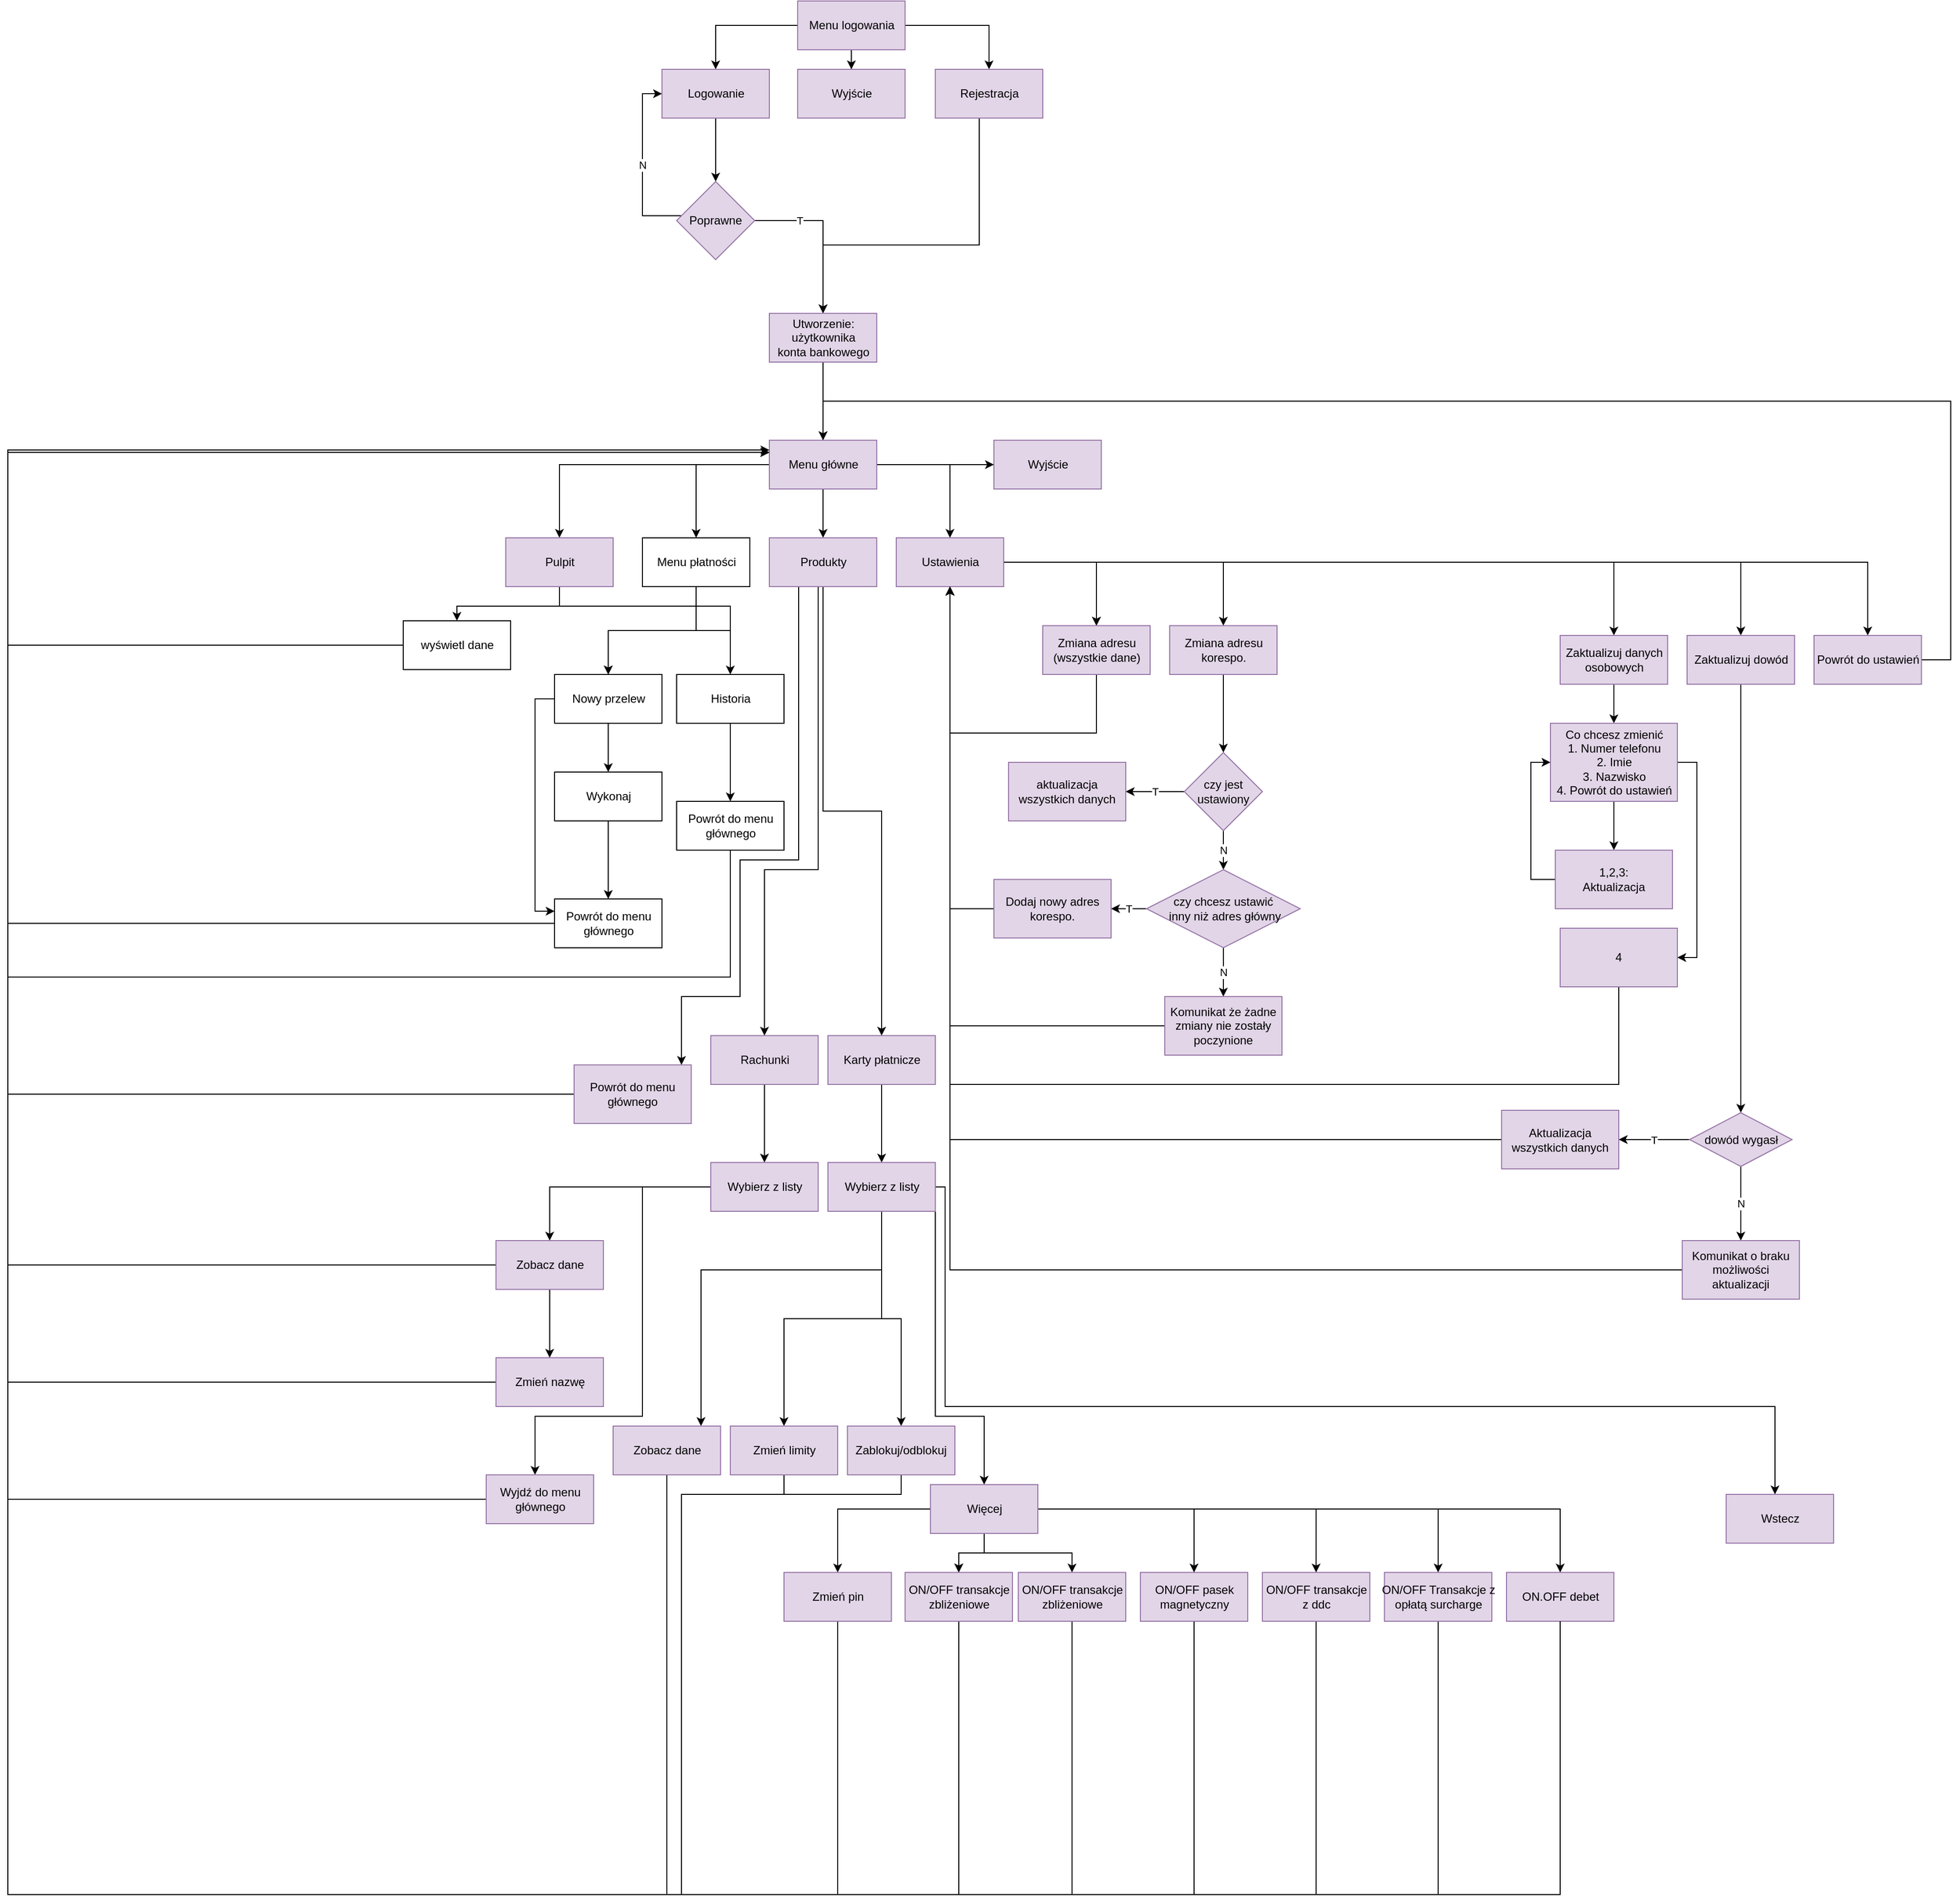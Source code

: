 <mxfile version="20.7.4" type="device"><diagram id="BI9o2G9eWri40gDMlN2x" name="Strona-1"><mxGraphModel dx="2495" dy="974" grid="1" gridSize="10" guides="1" tooltips="1" connect="1" arrows="1" fold="1" page="1" pageScale="1" pageWidth="827" pageHeight="1169" math="0" shadow="0"><root><mxCell id="0"/><mxCell id="1" parent="0"/><mxCell id="gFqmd1mWh_XQR5C6kzRh-6" style="edgeStyle=orthogonalEdgeStyle;rounded=0;orthogonalLoop=1;jettySize=auto;html=1;" parent="1" source="gFqmd1mWh_XQR5C6kzRh-1" target="gFqmd1mWh_XQR5C6kzRh-2" edge="1"><mxGeometry relative="1" as="geometry"/></mxCell><mxCell id="gFqmd1mWh_XQR5C6kzRh-8" style="edgeStyle=orthogonalEdgeStyle;rounded=0;orthogonalLoop=1;jettySize=auto;html=1;" parent="1" source="gFqmd1mWh_XQR5C6kzRh-1" target="gFqmd1mWh_XQR5C6kzRh-7" edge="1"><mxGeometry relative="1" as="geometry"/></mxCell><mxCell id="gFqmd1mWh_XQR5C6kzRh-13" style="edgeStyle=orthogonalEdgeStyle;rounded=0;orthogonalLoop=1;jettySize=auto;html=1;" parent="1" source="gFqmd1mWh_XQR5C6kzRh-1" target="gFqmd1mWh_XQR5C6kzRh-12" edge="1"><mxGeometry relative="1" as="geometry"/></mxCell><mxCell id="gFqmd1mWh_XQR5C6kzRh-1" value="Menu logowania" style="html=1;fillColor=#e1d5e7;strokeColor=#9673a6;" parent="1" vertex="1"><mxGeometry x="359" y="40" width="110" height="50" as="geometry"/></mxCell><mxCell id="gFqmd1mWh_XQR5C6kzRh-4" value="" style="edgeStyle=orthogonalEdgeStyle;rounded=0;orthogonalLoop=1;jettySize=auto;html=1;" parent="1" source="gFqmd1mWh_XQR5C6kzRh-2" target="gFqmd1mWh_XQR5C6kzRh-3" edge="1"><mxGeometry relative="1" as="geometry"/></mxCell><mxCell id="gFqmd1mWh_XQR5C6kzRh-2" value="Logowanie" style="html=1;fillColor=#e1d5e7;strokeColor=#9673a6;" parent="1" vertex="1"><mxGeometry x="220" y="110" width="110" height="50" as="geometry"/></mxCell><mxCell id="gFqmd1mWh_XQR5C6kzRh-5" value="N" style="edgeStyle=orthogonalEdgeStyle;rounded=0;orthogonalLoop=1;jettySize=auto;html=1;entryX=0;entryY=0.5;entryDx=0;entryDy=0;" parent="1" source="gFqmd1mWh_XQR5C6kzRh-3" target="gFqmd1mWh_XQR5C6kzRh-2" edge="1"><mxGeometry relative="1" as="geometry"><Array as="points"><mxPoint x="200" y="260"/><mxPoint x="200" y="135"/></Array></mxGeometry></mxCell><mxCell id="gFqmd1mWh_XQR5C6kzRh-10" value="T" style="edgeStyle=orthogonalEdgeStyle;rounded=0;orthogonalLoop=1;jettySize=auto;html=1;entryX=0.5;entryY=0;entryDx=0;entryDy=0;" parent="1" source="gFqmd1mWh_XQR5C6kzRh-3" target="gFqmd1mWh_XQR5C6kzRh-9" edge="1"><mxGeometry x="-0.44" relative="1" as="geometry"><mxPoint as="offset"/></mxGeometry></mxCell><mxCell id="gFqmd1mWh_XQR5C6kzRh-3" value="Poprawne" style="rhombus;whiteSpace=wrap;html=1;fillColor=#e1d5e7;strokeColor=#9673a6;" parent="1" vertex="1"><mxGeometry x="235" y="225" width="80" height="80" as="geometry"/></mxCell><mxCell id="gFqmd1mWh_XQR5C6kzRh-11" style="edgeStyle=orthogonalEdgeStyle;rounded=0;orthogonalLoop=1;jettySize=auto;html=1;entryX=0.5;entryY=0;entryDx=0;entryDy=0;" parent="1" source="gFqmd1mWh_XQR5C6kzRh-7" target="gFqmd1mWh_XQR5C6kzRh-9" edge="1"><mxGeometry relative="1" as="geometry"><Array as="points"><mxPoint x="545" y="290"/><mxPoint x="385" y="290"/></Array></mxGeometry></mxCell><mxCell id="gFqmd1mWh_XQR5C6kzRh-7" value="Rejestracja" style="html=1;fillColor=#e1d5e7;strokeColor=#9673a6;" parent="1" vertex="1"><mxGeometry x="500" y="110" width="110" height="50" as="geometry"/></mxCell><mxCell id="gFqmd1mWh_XQR5C6kzRh-21" value="" style="edgeStyle=orthogonalEdgeStyle;rounded=0;orthogonalLoop=1;jettySize=auto;html=1;" parent="1" source="gFqmd1mWh_XQR5C6kzRh-9" target="gFqmd1mWh_XQR5C6kzRh-20" edge="1"><mxGeometry relative="1" as="geometry"/></mxCell><mxCell id="gFqmd1mWh_XQR5C6kzRh-9" value="Utworzenie:&lt;br&gt;użytkownika&lt;br&gt;konta bankowego" style="html=1;fillColor=#e1d5e7;strokeColor=#9673a6;" parent="1" vertex="1"><mxGeometry x="330" y="360" width="110" height="50" as="geometry"/></mxCell><mxCell id="gFqmd1mWh_XQR5C6kzRh-12" value="Wyjście" style="html=1;fillColor=#e1d5e7;strokeColor=#9673a6;" parent="1" vertex="1"><mxGeometry x="359" y="110" width="110" height="50" as="geometry"/></mxCell><mxCell id="gFqmd1mWh_XQR5C6kzRh-14" value="Wyjście" style="html=1;fillColor=#e1d5e7;strokeColor=#9673a6;" parent="1" vertex="1"><mxGeometry x="560" y="490" width="110" height="50" as="geometry"/></mxCell><mxCell id="gFqmd1mWh_XQR5C6kzRh-19" value="" style="edgeStyle=orthogonalEdgeStyle;rounded=0;orthogonalLoop=1;jettySize=auto;html=1;" parent="1" source="gFqmd1mWh_XQR5C6kzRh-16" target="gFqmd1mWh_XQR5C6kzRh-18" edge="1"><mxGeometry relative="1" as="geometry"/></mxCell><mxCell id="gFqmd1mWh_XQR5C6kzRh-24" value="" style="edgeStyle=orthogonalEdgeStyle;rounded=0;orthogonalLoop=1;jettySize=auto;html=1;" parent="1" source="gFqmd1mWh_XQR5C6kzRh-16" target="gFqmd1mWh_XQR5C6kzRh-18" edge="1"><mxGeometry relative="1" as="geometry"/></mxCell><mxCell id="gFqmd1mWh_XQR5C6kzRh-26" style="edgeStyle=orthogonalEdgeStyle;rounded=0;orthogonalLoop=1;jettySize=auto;html=1;" parent="1" source="gFqmd1mWh_XQR5C6kzRh-16" target="gFqmd1mWh_XQR5C6kzRh-25" edge="1"><mxGeometry relative="1" as="geometry"/></mxCell><mxCell id="gFqmd1mWh_XQR5C6kzRh-32" style="edgeStyle=orthogonalEdgeStyle;rounded=0;orthogonalLoop=1;jettySize=auto;html=1;" parent="1" source="gFqmd1mWh_XQR5C6kzRh-16" target="gFqmd1mWh_XQR5C6kzRh-31" edge="1"><mxGeometry relative="1" as="geometry"/></mxCell><mxCell id="gFqmd1mWh_XQR5C6kzRh-33" style="edgeStyle=orthogonalEdgeStyle;rounded=0;orthogonalLoop=1;jettySize=auto;html=1;" parent="1" source="gFqmd1mWh_XQR5C6kzRh-16" target="gFqmd1mWh_XQR5C6kzRh-29" edge="1"><mxGeometry relative="1" as="geometry"/></mxCell><mxCell id="gFqmd1mWh_XQR5C6kzRh-41" style="edgeStyle=orthogonalEdgeStyle;rounded=0;orthogonalLoop=1;jettySize=auto;html=1;" parent="1" source="gFqmd1mWh_XQR5C6kzRh-16" target="gFqmd1mWh_XQR5C6kzRh-40" edge="1"><mxGeometry relative="1" as="geometry"/></mxCell><mxCell id="gFqmd1mWh_XQR5C6kzRh-16" value="Ustawienia" style="html=1;fillColor=#e1d5e7;strokeColor=#9673a6;" parent="1" vertex="1"><mxGeometry x="460" y="590" width="110" height="50" as="geometry"/></mxCell><mxCell id="gFqmd1mWh_XQR5C6kzRh-46" style="edgeStyle=orthogonalEdgeStyle;rounded=0;orthogonalLoop=1;jettySize=auto;html=1;entryX=0.5;entryY=1;entryDx=0;entryDy=0;" parent="1" source="gFqmd1mWh_XQR5C6kzRh-18" target="gFqmd1mWh_XQR5C6kzRh-16" edge="1"><mxGeometry relative="1" as="geometry"><Array as="points"><mxPoint x="665" y="790"/><mxPoint x="515" y="790"/></Array></mxGeometry></mxCell><mxCell id="gFqmd1mWh_XQR5C6kzRh-18" value="Zmiana adresu&lt;br&gt;(wszystkie dane)" style="html=1;fillColor=#e1d5e7;strokeColor=#9673a6;" parent="1" vertex="1"><mxGeometry x="610" y="680" width="110" height="50" as="geometry"/></mxCell><mxCell id="gFqmd1mWh_XQR5C6kzRh-22" style="edgeStyle=orthogonalEdgeStyle;rounded=0;orthogonalLoop=1;jettySize=auto;html=1;entryX=0.5;entryY=0;entryDx=0;entryDy=0;" parent="1" source="gFqmd1mWh_XQR5C6kzRh-20" target="gFqmd1mWh_XQR5C6kzRh-16" edge="1"><mxGeometry relative="1" as="geometry"/></mxCell><mxCell id="gFqmd1mWh_XQR5C6kzRh-23" style="edgeStyle=orthogonalEdgeStyle;rounded=0;orthogonalLoop=1;jettySize=auto;html=1;" parent="1" source="gFqmd1mWh_XQR5C6kzRh-20" target="gFqmd1mWh_XQR5C6kzRh-14" edge="1"><mxGeometry relative="1" as="geometry"/></mxCell><mxCell id="gFqmd1mWh_XQR5C6kzRh-106" value="" style="edgeStyle=orthogonalEdgeStyle;rounded=0;orthogonalLoop=1;jettySize=auto;html=1;" parent="1" source="gFqmd1mWh_XQR5C6kzRh-20" target="gFqmd1mWh_XQR5C6kzRh-105" edge="1"><mxGeometry relative="1" as="geometry"/></mxCell><mxCell id="gFqmd1mWh_XQR5C6kzRh-111" value="" style="edgeStyle=orthogonalEdgeStyle;rounded=0;orthogonalLoop=1;jettySize=auto;html=1;" parent="1" source="gFqmd1mWh_XQR5C6kzRh-20" target="gFqmd1mWh_XQR5C6kzRh-110" edge="1"><mxGeometry relative="1" as="geometry"/></mxCell><mxCell id="gFqmd1mWh_XQR5C6kzRh-114" value="" style="edgeStyle=orthogonalEdgeStyle;rounded=0;orthogonalLoop=1;jettySize=auto;html=1;" parent="1" source="gFqmd1mWh_XQR5C6kzRh-20" target="gFqmd1mWh_XQR5C6kzRh-113" edge="1"><mxGeometry relative="1" as="geometry"/></mxCell><mxCell id="gFqmd1mWh_XQR5C6kzRh-20" value="Menu główne" style="html=1;fillColor=#e1d5e7;strokeColor=#9673a6;" parent="1" vertex="1"><mxGeometry x="330" y="490" width="110" height="50" as="geometry"/></mxCell><mxCell id="gFqmd1mWh_XQR5C6kzRh-48" value="" style="edgeStyle=orthogonalEdgeStyle;rounded=0;orthogonalLoop=1;jettySize=auto;html=1;" parent="1" source="gFqmd1mWh_XQR5C6kzRh-25" edge="1"><mxGeometry relative="1" as="geometry"><mxPoint x="795" y="810" as="targetPoint"/></mxGeometry></mxCell><mxCell id="gFqmd1mWh_XQR5C6kzRh-25" value="Zmiana adresu&lt;br&gt;korespo.&lt;br&gt;" style="html=1;fillColor=#e1d5e7;strokeColor=#9673a6;" parent="1" vertex="1"><mxGeometry x="740" y="680" width="110" height="50" as="geometry"/></mxCell><mxCell id="gFqmd1mWh_XQR5C6kzRh-52" value="" style="edgeStyle=orthogonalEdgeStyle;rounded=0;orthogonalLoop=1;jettySize=auto;html=1;" parent="1" source="gFqmd1mWh_XQR5C6kzRh-29" target="gFqmd1mWh_XQR5C6kzRh-51" edge="1"><mxGeometry relative="1" as="geometry"/></mxCell><mxCell id="gFqmd1mWh_XQR5C6kzRh-29" value="Zaktualizuj danych&lt;br&gt;osobowych" style="html=1;fillColor=#e1d5e7;strokeColor=#9673a6;" parent="1" vertex="1"><mxGeometry x="1140" y="690" width="110" height="50" as="geometry"/></mxCell><mxCell id="gFqmd1mWh_XQR5C6kzRh-54" value="" style="edgeStyle=orthogonalEdgeStyle;rounded=0;orthogonalLoop=1;jettySize=auto;html=1;" parent="1" source="gFqmd1mWh_XQR5C6kzRh-31" target="gFqmd1mWh_XQR5C6kzRh-53" edge="1"><mxGeometry relative="1" as="geometry"/></mxCell><mxCell id="gFqmd1mWh_XQR5C6kzRh-31" value="Zaktualizuj dowód" style="html=1;fillColor=#e1d5e7;strokeColor=#9673a6;" parent="1" vertex="1"><mxGeometry x="1270" y="690" width="110" height="50" as="geometry"/></mxCell><mxCell id="gFqmd1mWh_XQR5C6kzRh-42" style="edgeStyle=orthogonalEdgeStyle;rounded=0;orthogonalLoop=1;jettySize=auto;html=1;" parent="1" source="gFqmd1mWh_XQR5C6kzRh-40" target="gFqmd1mWh_XQR5C6kzRh-20" edge="1"><mxGeometry relative="1" as="geometry"><Array as="points"><mxPoint x="1540" y="715"/><mxPoint x="1540" y="450"/><mxPoint x="385" y="450"/></Array></mxGeometry></mxCell><mxCell id="gFqmd1mWh_XQR5C6kzRh-40" value="Powrót do ustawień" style="html=1;fillColor=#e1d5e7;strokeColor=#9673a6;" parent="1" vertex="1"><mxGeometry x="1400" y="690" width="110" height="50" as="geometry"/></mxCell><mxCell id="gFqmd1mWh_XQR5C6kzRh-63" value="T" style="edgeStyle=orthogonalEdgeStyle;rounded=0;orthogonalLoop=1;jettySize=auto;html=1;" parent="1" source="gFqmd1mWh_XQR5C6kzRh-49" target="gFqmd1mWh_XQR5C6kzRh-62" edge="1"><mxGeometry relative="1" as="geometry"/></mxCell><mxCell id="gFqmd1mWh_XQR5C6kzRh-68" value="N" style="edgeStyle=orthogonalEdgeStyle;rounded=0;orthogonalLoop=1;jettySize=auto;html=1;" parent="1" source="gFqmd1mWh_XQR5C6kzRh-49" target="gFqmd1mWh_XQR5C6kzRh-67" edge="1"><mxGeometry relative="1" as="geometry"/></mxCell><mxCell id="gFqmd1mWh_XQR5C6kzRh-49" value="czy jest ustawiony" style="rhombus;whiteSpace=wrap;html=1;fillColor=#e1d5e7;strokeColor=#9673a6;" parent="1" vertex="1"><mxGeometry x="755" y="810" width="80" height="80" as="geometry"/></mxCell><mxCell id="gFqmd1mWh_XQR5C6kzRh-76" value="" style="edgeStyle=orthogonalEdgeStyle;rounded=0;orthogonalLoop=1;jettySize=auto;html=1;" parent="1" source="gFqmd1mWh_XQR5C6kzRh-51" target="gFqmd1mWh_XQR5C6kzRh-75" edge="1"><mxGeometry relative="1" as="geometry"/></mxCell><mxCell id="gFqmd1mWh_XQR5C6kzRh-81" style="edgeStyle=orthogonalEdgeStyle;rounded=0;orthogonalLoop=1;jettySize=auto;html=1;entryX=1;entryY=0.5;entryDx=0;entryDy=0;" parent="1" source="gFqmd1mWh_XQR5C6kzRh-51" target="gFqmd1mWh_XQR5C6kzRh-80" edge="1"><mxGeometry relative="1" as="geometry"><Array as="points"><mxPoint x="1280" y="820"/><mxPoint x="1280" y="1020"/></Array></mxGeometry></mxCell><mxCell id="gFqmd1mWh_XQR5C6kzRh-51" value="Co chcesz zmienić&lt;br&gt;1. Numer telefonu&lt;br&gt;2. Imie&lt;br&gt;3. Nazwisko&lt;br&gt;4. Powrót do ustawień" style="html=1;fillColor=#e1d5e7;strokeColor=#9673a6;" parent="1" vertex="1"><mxGeometry x="1130" y="780" width="130" height="80" as="geometry"/></mxCell><mxCell id="gFqmd1mWh_XQR5C6kzRh-56" value="N" style="edgeStyle=orthogonalEdgeStyle;rounded=0;orthogonalLoop=1;jettySize=auto;html=1;" parent="1" source="gFqmd1mWh_XQR5C6kzRh-53" target="gFqmd1mWh_XQR5C6kzRh-55" edge="1"><mxGeometry relative="1" as="geometry"/></mxCell><mxCell id="gFqmd1mWh_XQR5C6kzRh-59" value="T" style="edgeStyle=orthogonalEdgeStyle;rounded=0;orthogonalLoop=1;jettySize=auto;html=1;" parent="1" source="gFqmd1mWh_XQR5C6kzRh-53" target="gFqmd1mWh_XQR5C6kzRh-58" edge="1"><mxGeometry relative="1" as="geometry"/></mxCell><mxCell id="gFqmd1mWh_XQR5C6kzRh-53" value="dowód wygasł" style="rhombus;whiteSpace=wrap;html=1;fillColor=#e1d5e7;strokeColor=#9673a6;" parent="1" vertex="1"><mxGeometry x="1272.5" y="1179" width="105" height="55" as="geometry"/></mxCell><mxCell id="gFqmd1mWh_XQR5C6kzRh-57" style="edgeStyle=orthogonalEdgeStyle;rounded=0;orthogonalLoop=1;jettySize=auto;html=1;entryX=0.5;entryY=1;entryDx=0;entryDy=0;" parent="1" source="gFqmd1mWh_XQR5C6kzRh-55" target="gFqmd1mWh_XQR5C6kzRh-16" edge="1"><mxGeometry relative="1" as="geometry"/></mxCell><mxCell id="gFqmd1mWh_XQR5C6kzRh-55" value="Komunikat o braku możliwości aktualizacji" style="whiteSpace=wrap;html=1;fillColor=#e1d5e7;strokeColor=#9673a6;" parent="1" vertex="1"><mxGeometry x="1265" y="1310" width="120" height="60" as="geometry"/></mxCell><mxCell id="gFqmd1mWh_XQR5C6kzRh-60" style="edgeStyle=orthogonalEdgeStyle;rounded=0;orthogonalLoop=1;jettySize=auto;html=1;entryX=0.5;entryY=1;entryDx=0;entryDy=0;" parent="1" source="gFqmd1mWh_XQR5C6kzRh-58" target="gFqmd1mWh_XQR5C6kzRh-16" edge="1"><mxGeometry relative="1" as="geometry"/></mxCell><mxCell id="gFqmd1mWh_XQR5C6kzRh-58" value="Aktualizacja wszystkich danych" style="whiteSpace=wrap;html=1;fillColor=#e1d5e7;strokeColor=#9673a6;" parent="1" vertex="1"><mxGeometry x="1080" y="1176.5" width="120" height="60" as="geometry"/></mxCell><mxCell id="gFqmd1mWh_XQR5C6kzRh-62" value="aktualizacja wszystkich danych" style="whiteSpace=wrap;html=1;fillColor=#e1d5e7;strokeColor=#9673a6;" parent="1" vertex="1"><mxGeometry x="575" y="820" width="120" height="60" as="geometry"/></mxCell><mxCell id="gFqmd1mWh_XQR5C6kzRh-70" value="T" style="edgeStyle=orthogonalEdgeStyle;rounded=0;orthogonalLoop=1;jettySize=auto;html=1;" parent="1" source="gFqmd1mWh_XQR5C6kzRh-67" target="gFqmd1mWh_XQR5C6kzRh-69" edge="1"><mxGeometry relative="1" as="geometry"/></mxCell><mxCell id="gFqmd1mWh_XQR5C6kzRh-73" value="N" style="edgeStyle=orthogonalEdgeStyle;rounded=0;orthogonalLoop=1;jettySize=auto;html=1;" parent="1" source="gFqmd1mWh_XQR5C6kzRh-67" target="gFqmd1mWh_XQR5C6kzRh-72" edge="1"><mxGeometry relative="1" as="geometry"/></mxCell><mxCell id="gFqmd1mWh_XQR5C6kzRh-67" value="czy chcesz ustawić&lt;br&gt;&amp;nbsp;inny niż adres główny" style="rhombus;whiteSpace=wrap;html=1;fillColor=#e1d5e7;strokeColor=#9673a6;" parent="1" vertex="1"><mxGeometry x="716.25" y="930" width="157.5" height="80" as="geometry"/></mxCell><mxCell id="gFqmd1mWh_XQR5C6kzRh-71" style="edgeStyle=orthogonalEdgeStyle;rounded=0;orthogonalLoop=1;jettySize=auto;html=1;entryX=0.5;entryY=1;entryDx=0;entryDy=0;" parent="1" source="gFqmd1mWh_XQR5C6kzRh-69" target="gFqmd1mWh_XQR5C6kzRh-16" edge="1"><mxGeometry relative="1" as="geometry"><Array as="points"><mxPoint x="515" y="970"/></Array></mxGeometry></mxCell><mxCell id="gFqmd1mWh_XQR5C6kzRh-69" value="Dodaj nowy adres&lt;br&gt;korespo." style="whiteSpace=wrap;html=1;fillColor=#e1d5e7;strokeColor=#9673a6;" parent="1" vertex="1"><mxGeometry x="560" y="940" width="120" height="60" as="geometry"/></mxCell><mxCell id="gFqmd1mWh_XQR5C6kzRh-74" style="edgeStyle=orthogonalEdgeStyle;rounded=0;orthogonalLoop=1;jettySize=auto;html=1;entryX=0.5;entryY=1;entryDx=0;entryDy=0;" parent="1" source="gFqmd1mWh_XQR5C6kzRh-72" target="gFqmd1mWh_XQR5C6kzRh-16" edge="1"><mxGeometry relative="1" as="geometry"><mxPoint x="670" y="1070" as="targetPoint"/></mxGeometry></mxCell><mxCell id="gFqmd1mWh_XQR5C6kzRh-72" value="Komunikat że żadne&lt;br&gt;zmiany nie zostały&lt;br&gt;poczynione" style="whiteSpace=wrap;html=1;fillColor=#e1d5e7;strokeColor=#9673a6;" parent="1" vertex="1"><mxGeometry x="735" y="1060" width="120" height="60" as="geometry"/></mxCell><mxCell id="gFqmd1mWh_XQR5C6kzRh-78" style="edgeStyle=orthogonalEdgeStyle;rounded=0;orthogonalLoop=1;jettySize=auto;html=1;entryX=0;entryY=0.5;entryDx=0;entryDy=0;" parent="1" source="gFqmd1mWh_XQR5C6kzRh-75" target="gFqmd1mWh_XQR5C6kzRh-51" edge="1"><mxGeometry relative="1" as="geometry"><Array as="points"><mxPoint x="1110" y="940"/><mxPoint x="1110" y="820"/></Array></mxGeometry></mxCell><mxCell id="gFqmd1mWh_XQR5C6kzRh-75" value="1,2,3:&lt;br&gt;Aktualizacja" style="whiteSpace=wrap;html=1;fillColor=#e1d5e7;strokeColor=#9673a6;" parent="1" vertex="1"><mxGeometry x="1135" y="910" width="120" height="60" as="geometry"/></mxCell><mxCell id="gFqmd1mWh_XQR5C6kzRh-82" style="edgeStyle=orthogonalEdgeStyle;rounded=0;orthogonalLoop=1;jettySize=auto;html=1;entryX=0.5;entryY=1;entryDx=0;entryDy=0;" parent="1" source="gFqmd1mWh_XQR5C6kzRh-80" target="gFqmd1mWh_XQR5C6kzRh-16" edge="1"><mxGeometry relative="1" as="geometry"><Array as="points"><mxPoint x="1200" y="1150"/><mxPoint x="515" y="1150"/></Array></mxGeometry></mxCell><mxCell id="gFqmd1mWh_XQR5C6kzRh-80" value="4" style="whiteSpace=wrap;html=1;fillColor=#e1d5e7;strokeColor=#9673a6;" parent="1" vertex="1"><mxGeometry x="1140" y="990" width="120" height="60" as="geometry"/></mxCell><mxCell id="gFqmd1mWh_XQR5C6kzRh-134" style="edgeStyle=orthogonalEdgeStyle;rounded=0;orthogonalLoop=1;jettySize=auto;html=1;entryX=0.5;entryY=0;entryDx=0;entryDy=0;" parent="1" source="gFqmd1mWh_XQR5C6kzRh-105" target="gFqmd1mWh_XQR5C6kzRh-133" edge="1"><mxGeometry relative="1" as="geometry"><Array as="points"><mxPoint x="380" y="930"/><mxPoint x="325" y="930"/></Array></mxGeometry></mxCell><mxCell id="gFqmd1mWh_XQR5C6kzRh-136" value="" style="edgeStyle=orthogonalEdgeStyle;rounded=0;orthogonalLoop=1;jettySize=auto;html=1;" parent="1" source="gFqmd1mWh_XQR5C6kzRh-105" target="gFqmd1mWh_XQR5C6kzRh-135" edge="1"><mxGeometry relative="1" as="geometry"/></mxCell><mxCell id="gFqmd1mWh_XQR5C6kzRh-139" style="edgeStyle=orthogonalEdgeStyle;rounded=0;orthogonalLoop=1;jettySize=auto;html=1;" parent="1" source="gFqmd1mWh_XQR5C6kzRh-105" edge="1"><mxGeometry relative="1" as="geometry"><mxPoint x="240" y="1130" as="targetPoint"/><Array as="points"><mxPoint x="360" y="920"/><mxPoint x="300" y="920"/><mxPoint x="300" y="1060"/><mxPoint x="240" y="1060"/></Array></mxGeometry></mxCell><mxCell id="gFqmd1mWh_XQR5C6kzRh-105" value="Produkty" style="html=1;fillColor=#e1d5e7;strokeColor=#9673a6;" parent="1" vertex="1"><mxGeometry x="330" y="590" width="110" height="50" as="geometry"/></mxCell><mxCell id="gFqmd1mWh_XQR5C6kzRh-116" value="" style="edgeStyle=orthogonalEdgeStyle;rounded=0;orthogonalLoop=1;jettySize=auto;html=1;" parent="1" source="gFqmd1mWh_XQR5C6kzRh-110" target="gFqmd1mWh_XQR5C6kzRh-115" edge="1"><mxGeometry relative="1" as="geometry"/></mxCell><mxCell id="gFqmd1mWh_XQR5C6kzRh-117" value="" style="edgeStyle=orthogonalEdgeStyle;rounded=0;orthogonalLoop=1;jettySize=auto;html=1;" parent="1" source="gFqmd1mWh_XQR5C6kzRh-110" target="gFqmd1mWh_XQR5C6kzRh-115" edge="1"><mxGeometry relative="1" as="geometry"/></mxCell><mxCell id="gFqmd1mWh_XQR5C6kzRh-119" style="edgeStyle=orthogonalEdgeStyle;rounded=0;orthogonalLoop=1;jettySize=auto;html=1;entryX=0.5;entryY=0;entryDx=0;entryDy=0;" parent="1" source="gFqmd1mWh_XQR5C6kzRh-110" target="gFqmd1mWh_XQR5C6kzRh-118" edge="1"><mxGeometry relative="1" as="geometry"/></mxCell><mxCell id="gFqmd1mWh_XQR5C6kzRh-110" value="Menu płatności" style="html=1;" parent="1" vertex="1"><mxGeometry x="200" y="590" width="110" height="50" as="geometry"/></mxCell><mxCell id="gFqmd1mWh_XQR5C6kzRh-187" style="edgeStyle=orthogonalEdgeStyle;rounded=0;orthogonalLoop=1;jettySize=auto;html=1;startArrow=none;startFill=0;endArrow=classic;endFill=1;" parent="1" source="gFqmd1mWh_XQR5C6kzRh-113" target="gFqmd1mWh_XQR5C6kzRh-188" edge="1"><mxGeometry relative="1" as="geometry"><mxPoint x="10" y="700" as="targetPoint"/><Array as="points"><mxPoint x="115" y="660"/><mxPoint x="10" y="660"/></Array></mxGeometry></mxCell><mxCell id="exZhOzT90hxNLJIUcwww-6" style="edgeStyle=orthogonalEdgeStyle;rounded=0;orthogonalLoop=1;jettySize=auto;html=1;endArrow=none;endFill=0;" edge="1" parent="1" source="gFqmd1mWh_XQR5C6kzRh-113"><mxGeometry relative="1" as="geometry"><mxPoint x="290" y="720.0" as="targetPoint"/><Array as="points"><mxPoint x="115" y="660"/><mxPoint x="290" y="660"/></Array></mxGeometry></mxCell><mxCell id="gFqmd1mWh_XQR5C6kzRh-113" value="Pulpit" style="html=1;fillColor=#e1d5e7;strokeColor=#9673a6;" parent="1" vertex="1"><mxGeometry x="60" y="590" width="110" height="50" as="geometry"/></mxCell><mxCell id="gFqmd1mWh_XQR5C6kzRh-124" value="" style="edgeStyle=orthogonalEdgeStyle;rounded=0;orthogonalLoop=1;jettySize=auto;html=1;" parent="1" source="gFqmd1mWh_XQR5C6kzRh-115" target="gFqmd1mWh_XQR5C6kzRh-123" edge="1"><mxGeometry relative="1" as="geometry"/></mxCell><mxCell id="gFqmd1mWh_XQR5C6kzRh-127" style="edgeStyle=orthogonalEdgeStyle;rounded=0;orthogonalLoop=1;jettySize=auto;html=1;entryX=0;entryY=0.25;entryDx=0;entryDy=0;" parent="1" source="gFqmd1mWh_XQR5C6kzRh-115" target="gFqmd1mWh_XQR5C6kzRh-125" edge="1"><mxGeometry relative="1" as="geometry"><Array as="points"><mxPoint x="90" y="755"/><mxPoint x="90" y="973"/></Array></mxGeometry></mxCell><mxCell id="gFqmd1mWh_XQR5C6kzRh-115" value="Nowy przelew" style="html=1;" parent="1" vertex="1"><mxGeometry x="110" y="730" width="110" height="50" as="geometry"/></mxCell><mxCell id="gFqmd1mWh_XQR5C6kzRh-121" value="" style="edgeStyle=orthogonalEdgeStyle;rounded=0;orthogonalLoop=1;jettySize=auto;html=1;" parent="1" source="gFqmd1mWh_XQR5C6kzRh-118" target="gFqmd1mWh_XQR5C6kzRh-120" edge="1"><mxGeometry relative="1" as="geometry"/></mxCell><mxCell id="gFqmd1mWh_XQR5C6kzRh-118" value="Historia" style="html=1;" parent="1" vertex="1"><mxGeometry x="235" y="730" width="110" height="50" as="geometry"/></mxCell><mxCell id="gFqmd1mWh_XQR5C6kzRh-122" style="edgeStyle=orthogonalEdgeStyle;rounded=0;orthogonalLoop=1;jettySize=auto;html=1;entryX=0;entryY=0.25;entryDx=0;entryDy=0;" parent="1" source="gFqmd1mWh_XQR5C6kzRh-120" target="gFqmd1mWh_XQR5C6kzRh-20" edge="1"><mxGeometry relative="1" as="geometry"><Array as="points"><mxPoint x="290" y="1040"/><mxPoint x="-450" y="1040"/><mxPoint x="-450" y="503"/></Array></mxGeometry></mxCell><mxCell id="gFqmd1mWh_XQR5C6kzRh-120" value="Powrót do menu&lt;br&gt;głównego" style="html=1;" parent="1" vertex="1"><mxGeometry x="235" y="860" width="110" height="50" as="geometry"/></mxCell><mxCell id="gFqmd1mWh_XQR5C6kzRh-126" value="" style="edgeStyle=orthogonalEdgeStyle;rounded=0;orthogonalLoop=1;jettySize=auto;html=1;" parent="1" source="gFqmd1mWh_XQR5C6kzRh-123" target="gFqmd1mWh_XQR5C6kzRh-125" edge="1"><mxGeometry relative="1" as="geometry"/></mxCell><mxCell id="gFqmd1mWh_XQR5C6kzRh-123" value="Wykonaj" style="html=1;" parent="1" vertex="1"><mxGeometry x="110" y="830" width="110" height="50" as="geometry"/></mxCell><mxCell id="gFqmd1mWh_XQR5C6kzRh-128" style="edgeStyle=orthogonalEdgeStyle;rounded=0;orthogonalLoop=1;jettySize=auto;html=1;entryX=0;entryY=0.25;entryDx=0;entryDy=0;" parent="1" source="gFqmd1mWh_XQR5C6kzRh-125" target="gFqmd1mWh_XQR5C6kzRh-20" edge="1"><mxGeometry relative="1" as="geometry"><Array as="points"><mxPoint x="-450" y="985"/><mxPoint x="-450" y="503"/></Array></mxGeometry></mxCell><mxCell id="gFqmd1mWh_XQR5C6kzRh-125" value="Powrót do menu&lt;br&gt;głównego" style="html=1;" parent="1" vertex="1"><mxGeometry x="110" y="960" width="110" height="50" as="geometry"/></mxCell><mxCell id="gFqmd1mWh_XQR5C6kzRh-138" value="" style="edgeStyle=orthogonalEdgeStyle;rounded=0;orthogonalLoop=1;jettySize=auto;html=1;" parent="1" source="gFqmd1mWh_XQR5C6kzRh-133" target="gFqmd1mWh_XQR5C6kzRh-137" edge="1"><mxGeometry relative="1" as="geometry"/></mxCell><mxCell id="gFqmd1mWh_XQR5C6kzRh-133" value="Rachunki" style="html=1;fillColor=#e1d5e7;strokeColor=#9673a6;" parent="1" vertex="1"><mxGeometry x="270" y="1100" width="110" height="50" as="geometry"/></mxCell><mxCell id="gFqmd1mWh_XQR5C6kzRh-147" value="" style="edgeStyle=orthogonalEdgeStyle;rounded=0;orthogonalLoop=1;jettySize=auto;html=1;" parent="1" source="gFqmd1mWh_XQR5C6kzRh-135" target="gFqmd1mWh_XQR5C6kzRh-146" edge="1"><mxGeometry relative="1" as="geometry"/></mxCell><mxCell id="gFqmd1mWh_XQR5C6kzRh-135" value="Karty płatnicze" style="html=1;fillColor=#e1d5e7;strokeColor=#9673a6;" parent="1" vertex="1"><mxGeometry x="390" y="1100" width="110" height="50" as="geometry"/></mxCell><mxCell id="gFqmd1mWh_XQR5C6kzRh-145" style="edgeStyle=orthogonalEdgeStyle;rounded=0;orthogonalLoop=1;jettySize=auto;html=1;" parent="1" source="gFqmd1mWh_XQR5C6kzRh-137" target="gFqmd1mWh_XQR5C6kzRh-144" edge="1"><mxGeometry relative="1" as="geometry"/></mxCell><mxCell id="exZhOzT90hxNLJIUcwww-1" style="edgeStyle=orthogonalEdgeStyle;rounded=0;orthogonalLoop=1;jettySize=auto;html=1;" edge="1" parent="1" source="gFqmd1mWh_XQR5C6kzRh-137"><mxGeometry relative="1" as="geometry"><mxPoint x="90" y="1550" as="targetPoint"/><Array as="points"><mxPoint x="200" y="1255"/><mxPoint x="200" y="1490"/><mxPoint x="90" y="1490"/></Array></mxGeometry></mxCell><mxCell id="gFqmd1mWh_XQR5C6kzRh-137" value="Wybierz z listy" style="html=1;fillColor=#e1d5e7;strokeColor=#9673a6;" parent="1" vertex="1"><mxGeometry x="270" y="1230" width="110" height="50" as="geometry"/></mxCell><mxCell id="gFqmd1mWh_XQR5C6kzRh-141" style="edgeStyle=orthogonalEdgeStyle;rounded=0;orthogonalLoop=1;jettySize=auto;html=1;entryX=0;entryY=0.25;entryDx=0;entryDy=0;" parent="1" source="gFqmd1mWh_XQR5C6kzRh-140" target="gFqmd1mWh_XQR5C6kzRh-20" edge="1"><mxGeometry relative="1" as="geometry"><Array as="points"><mxPoint x="-450" y="1160"/><mxPoint x="-450" y="503"/></Array></mxGeometry></mxCell><mxCell id="gFqmd1mWh_XQR5C6kzRh-140" value="Powrót do menu głównego" style="rounded=0;whiteSpace=wrap;html=1;fillColor=#e1d5e7;strokeColor=#9673a6;" parent="1" vertex="1"><mxGeometry x="130" y="1130" width="120" height="60" as="geometry"/></mxCell><mxCell id="gFqmd1mWh_XQR5C6kzRh-153" style="edgeStyle=orthogonalEdgeStyle;rounded=0;orthogonalLoop=1;jettySize=auto;html=1;entryX=0;entryY=0.25;entryDx=0;entryDy=0;" parent="1" source="gFqmd1mWh_XQR5C6kzRh-142" target="gFqmd1mWh_XQR5C6kzRh-20" edge="1"><mxGeometry relative="1" as="geometry"><Array as="points"><mxPoint x="-450" y="1455"/><mxPoint x="-450" y="503"/></Array></mxGeometry></mxCell><mxCell id="gFqmd1mWh_XQR5C6kzRh-142" value="Zmień nazwę" style="html=1;fillColor=#e1d5e7;strokeColor=#9673a6;" parent="1" vertex="1"><mxGeometry x="50" y="1430" width="110" height="50" as="geometry"/></mxCell><mxCell id="gFqmd1mWh_XQR5C6kzRh-150" style="edgeStyle=orthogonalEdgeStyle;rounded=0;orthogonalLoop=1;jettySize=auto;html=1;" parent="1" source="gFqmd1mWh_XQR5C6kzRh-144" target="gFqmd1mWh_XQR5C6kzRh-142" edge="1"><mxGeometry relative="1" as="geometry"/></mxCell><mxCell id="gFqmd1mWh_XQR5C6kzRh-152" style="edgeStyle=orthogonalEdgeStyle;rounded=0;orthogonalLoop=1;jettySize=auto;html=1;" parent="1" source="gFqmd1mWh_XQR5C6kzRh-144" target="gFqmd1mWh_XQR5C6kzRh-20" edge="1"><mxGeometry relative="1" as="geometry"><Array as="points"><mxPoint x="-450" y="1335"/><mxPoint x="-450" y="500"/></Array></mxGeometry></mxCell><mxCell id="gFqmd1mWh_XQR5C6kzRh-144" value="Zobacz dane" style="html=1;fillColor=#e1d5e7;strokeColor=#9673a6;" parent="1" vertex="1"><mxGeometry x="50" y="1310" width="110" height="50" as="geometry"/></mxCell><mxCell id="gFqmd1mWh_XQR5C6kzRh-149" value="" style="edgeStyle=orthogonalEdgeStyle;rounded=0;orthogonalLoop=1;jettySize=auto;html=1;" parent="1" source="gFqmd1mWh_XQR5C6kzRh-146" target="gFqmd1mWh_XQR5C6kzRh-148" edge="1"><mxGeometry relative="1" as="geometry"/></mxCell><mxCell id="gFqmd1mWh_XQR5C6kzRh-154" style="edgeStyle=orthogonalEdgeStyle;rounded=0;orthogonalLoop=1;jettySize=auto;html=1;" parent="1" source="gFqmd1mWh_XQR5C6kzRh-146" target="gFqmd1mWh_XQR5C6kzRh-155" edge="1"><mxGeometry relative="1" as="geometry"><mxPoint x="445" y="1530" as="targetPoint"/></mxGeometry></mxCell><mxCell id="gFqmd1mWh_XQR5C6kzRh-156" style="edgeStyle=orthogonalEdgeStyle;rounded=0;orthogonalLoop=1;jettySize=auto;html=1;" parent="1" source="gFqmd1mWh_XQR5C6kzRh-146" target="gFqmd1mWh_XQR5C6kzRh-157" edge="1"><mxGeometry relative="1" as="geometry"><mxPoint x="550" y="1530" as="targetPoint"/><Array as="points"><mxPoint x="500" y="1490"/><mxPoint x="550" y="1490"/></Array></mxGeometry></mxCell><mxCell id="gFqmd1mWh_XQR5C6kzRh-158" style="edgeStyle=orthogonalEdgeStyle;rounded=0;orthogonalLoop=1;jettySize=auto;html=1;" parent="1" source="gFqmd1mWh_XQR5C6kzRh-146" target="gFqmd1mWh_XQR5C6kzRh-159" edge="1"><mxGeometry relative="1" as="geometry"><mxPoint x="260" y="1540" as="targetPoint"/><Array as="points"><mxPoint x="445" y="1340"/><mxPoint x="260" y="1340"/></Array></mxGeometry></mxCell><mxCell id="gFqmd1mWh_XQR5C6kzRh-160" style="edgeStyle=orthogonalEdgeStyle;rounded=0;orthogonalLoop=1;jettySize=auto;html=1;" parent="1" source="gFqmd1mWh_XQR5C6kzRh-146" target="gFqmd1mWh_XQR5C6kzRh-161" edge="1"><mxGeometry relative="1" as="geometry"><mxPoint x="670" y="1570" as="targetPoint"/><Array as="points"><mxPoint x="510" y="1255"/><mxPoint x="510" y="1480"/><mxPoint x="1360" y="1480"/></Array></mxGeometry></mxCell><mxCell id="gFqmd1mWh_XQR5C6kzRh-146" value="Wybierz z listy" style="html=1;fillColor=#e1d5e7;strokeColor=#9673a6;" parent="1" vertex="1"><mxGeometry x="390" y="1230" width="110" height="50" as="geometry"/></mxCell><mxCell id="gFqmd1mWh_XQR5C6kzRh-166" style="edgeStyle=orthogonalEdgeStyle;rounded=0;orthogonalLoop=1;jettySize=auto;html=1;endArrow=none;endFill=0;" parent="1" source="gFqmd1mWh_XQR5C6kzRh-148" edge="1"><mxGeometry relative="1" as="geometry"><mxPoint x="240" y="1980" as="targetPoint"/><Array as="points"><mxPoint x="345" y="1570"/><mxPoint x="240" y="1570"/></Array></mxGeometry></mxCell><mxCell id="gFqmd1mWh_XQR5C6kzRh-148" value="Zmień limity" style="html=1;fillColor=#e1d5e7;strokeColor=#9673a6;" parent="1" vertex="1"><mxGeometry x="290" y="1500" width="110" height="50" as="geometry"/></mxCell><mxCell id="gFqmd1mWh_XQR5C6kzRh-167" style="edgeStyle=orthogonalEdgeStyle;rounded=0;orthogonalLoop=1;jettySize=auto;html=1;endArrow=none;endFill=0;" parent="1" source="gFqmd1mWh_XQR5C6kzRh-155" edge="1"><mxGeometry relative="1" as="geometry"><mxPoint x="240" y="1980" as="targetPoint"/><Array as="points"><mxPoint x="465" y="1570"/><mxPoint x="240" y="1570"/></Array></mxGeometry></mxCell><mxCell id="gFqmd1mWh_XQR5C6kzRh-155" value="Zablokuj/odblokuj" style="rounded=0;whiteSpace=wrap;html=1;fillColor=#e1d5e7;strokeColor=#9673a6;" parent="1" vertex="1"><mxGeometry x="410" y="1500" width="110" height="50" as="geometry"/></mxCell><mxCell id="gFqmd1mWh_XQR5C6kzRh-169" style="edgeStyle=orthogonalEdgeStyle;rounded=0;orthogonalLoop=1;jettySize=auto;html=1;endArrow=classic;endFill=1;startArrow=none;startFill=0;" parent="1" source="gFqmd1mWh_XQR5C6kzRh-157" target="gFqmd1mWh_XQR5C6kzRh-168" edge="1"><mxGeometry relative="1" as="geometry"/></mxCell><mxCell id="gFqmd1mWh_XQR5C6kzRh-170" style="edgeStyle=orthogonalEdgeStyle;rounded=0;orthogonalLoop=1;jettySize=auto;html=1;startArrow=none;startFill=0;endArrow=classic;endFill=1;" parent="1" source="gFqmd1mWh_XQR5C6kzRh-157" target="gFqmd1mWh_XQR5C6kzRh-163" edge="1"><mxGeometry relative="1" as="geometry"/></mxCell><mxCell id="gFqmd1mWh_XQR5C6kzRh-171" value="" style="edgeStyle=orthogonalEdgeStyle;rounded=0;orthogonalLoop=1;jettySize=auto;html=1;startArrow=none;startFill=0;endArrow=classic;endFill=1;" parent="1" source="gFqmd1mWh_XQR5C6kzRh-157" target="gFqmd1mWh_XQR5C6kzRh-168" edge="1"><mxGeometry relative="1" as="geometry"/></mxCell><mxCell id="gFqmd1mWh_XQR5C6kzRh-172" style="edgeStyle=orthogonalEdgeStyle;rounded=0;orthogonalLoop=1;jettySize=auto;html=1;startArrow=none;startFill=0;endArrow=classic;endFill=1;" parent="1" source="gFqmd1mWh_XQR5C6kzRh-157" target="gFqmd1mWh_XQR5C6kzRh-173" edge="1"><mxGeometry relative="1" as="geometry"><mxPoint x="620" y="1680" as="targetPoint"/></mxGeometry></mxCell><mxCell id="gFqmd1mWh_XQR5C6kzRh-174" style="edgeStyle=orthogonalEdgeStyle;rounded=0;orthogonalLoop=1;jettySize=auto;html=1;startArrow=none;startFill=0;endArrow=classic;endFill=1;" parent="1" source="gFqmd1mWh_XQR5C6kzRh-157" target="gFqmd1mWh_XQR5C6kzRh-175" edge="1"><mxGeometry relative="1" as="geometry"><mxPoint x="750" y="1670" as="targetPoint"/></mxGeometry></mxCell><mxCell id="gFqmd1mWh_XQR5C6kzRh-176" style="edgeStyle=orthogonalEdgeStyle;rounded=0;orthogonalLoop=1;jettySize=auto;html=1;startArrow=none;startFill=0;endArrow=classic;endFill=1;" parent="1" source="gFqmd1mWh_XQR5C6kzRh-157" target="gFqmd1mWh_XQR5C6kzRh-177" edge="1"><mxGeometry relative="1" as="geometry"><mxPoint x="860" y="1680" as="targetPoint"/></mxGeometry></mxCell><mxCell id="gFqmd1mWh_XQR5C6kzRh-178" style="edgeStyle=orthogonalEdgeStyle;rounded=0;orthogonalLoop=1;jettySize=auto;html=1;startArrow=none;startFill=0;endArrow=classic;endFill=1;" parent="1" source="gFqmd1mWh_XQR5C6kzRh-157" target="gFqmd1mWh_XQR5C6kzRh-179" edge="1"><mxGeometry relative="1" as="geometry"><mxPoint x="1000" y="1670" as="targetPoint"/></mxGeometry></mxCell><mxCell id="gFqmd1mWh_XQR5C6kzRh-190" style="edgeStyle=orthogonalEdgeStyle;rounded=0;orthogonalLoop=1;jettySize=auto;html=1;startArrow=none;startFill=0;endArrow=classic;endFill=1;" parent="1" source="gFqmd1mWh_XQR5C6kzRh-157" target="gFqmd1mWh_XQR5C6kzRh-191" edge="1"><mxGeometry relative="1" as="geometry"><mxPoint x="1140" y="1660" as="targetPoint"/></mxGeometry></mxCell><mxCell id="gFqmd1mWh_XQR5C6kzRh-157" value="Więcej" style="html=1;fillColor=#e1d5e7;strokeColor=#9673a6;" parent="1" vertex="1"><mxGeometry x="495" y="1560" width="110" height="50" as="geometry"/></mxCell><mxCell id="gFqmd1mWh_XQR5C6kzRh-165" style="edgeStyle=orthogonalEdgeStyle;rounded=0;orthogonalLoop=1;jettySize=auto;html=1;endArrow=none;endFill=0;" parent="1" source="gFqmd1mWh_XQR5C6kzRh-159" edge="1"><mxGeometry relative="1" as="geometry"><mxPoint x="225" y="1980" as="targetPoint"/></mxGeometry></mxCell><mxCell id="gFqmd1mWh_XQR5C6kzRh-159" value="Zobacz dane" style="html=1;fillColor=#e1d5e7;strokeColor=#9673a6;" parent="1" vertex="1"><mxGeometry x="170" y="1500" width="110" height="50" as="geometry"/></mxCell><mxCell id="gFqmd1mWh_XQR5C6kzRh-162" style="edgeStyle=orthogonalEdgeStyle;rounded=0;orthogonalLoop=1;jettySize=auto;html=1;endArrow=none;endFill=0;" parent="1" edge="1"><mxGeometry relative="1" as="geometry"><mxPoint x="-450" y="738" as="targetPoint"/><Array as="points"><mxPoint x="1140" y="1980"/><mxPoint x="-450" y="1980"/></Array><mxPoint x="1140" y="1870" as="sourcePoint"/></mxGeometry></mxCell><mxCell id="gFqmd1mWh_XQR5C6kzRh-161" value="Wstecz" style="html=1;fillColor=#e1d5e7;strokeColor=#9673a6;" parent="1" vertex="1"><mxGeometry x="1310" y="1570" width="110" height="50" as="geometry"/></mxCell><mxCell id="gFqmd1mWh_XQR5C6kzRh-180" style="edgeStyle=orthogonalEdgeStyle;rounded=0;orthogonalLoop=1;jettySize=auto;html=1;startArrow=none;startFill=0;endArrow=none;endFill=0;" parent="1" source="gFqmd1mWh_XQR5C6kzRh-163" edge="1"><mxGeometry relative="1" as="geometry"><mxPoint x="400" y="1980" as="targetPoint"/></mxGeometry></mxCell><mxCell id="gFqmd1mWh_XQR5C6kzRh-163" value="Zmień pin" style="html=1;fillColor=#e1d5e7;strokeColor=#9673a6;" parent="1" vertex="1"><mxGeometry x="345" y="1650" width="110" height="50" as="geometry"/></mxCell><mxCell id="gFqmd1mWh_XQR5C6kzRh-181" style="edgeStyle=orthogonalEdgeStyle;rounded=0;orthogonalLoop=1;jettySize=auto;html=1;startArrow=none;startFill=0;endArrow=none;endFill=0;" parent="1" source="gFqmd1mWh_XQR5C6kzRh-168" edge="1"><mxGeometry relative="1" as="geometry"><mxPoint x="524" y="1980" as="targetPoint"/></mxGeometry></mxCell><mxCell id="gFqmd1mWh_XQR5C6kzRh-168" value="ON/OFF transakcje&lt;br&gt;zbliżeniowe" style="html=1;fillColor=#e1d5e7;strokeColor=#9673a6;" parent="1" vertex="1"><mxGeometry x="469" y="1650" width="110" height="50" as="geometry"/></mxCell><mxCell id="gFqmd1mWh_XQR5C6kzRh-182" style="edgeStyle=orthogonalEdgeStyle;rounded=0;orthogonalLoop=1;jettySize=auto;html=1;startArrow=none;startFill=0;endArrow=none;endFill=0;" parent="1" source="gFqmd1mWh_XQR5C6kzRh-173" edge="1"><mxGeometry relative="1" as="geometry"><mxPoint x="640" y="1980" as="targetPoint"/></mxGeometry></mxCell><mxCell id="gFqmd1mWh_XQR5C6kzRh-173" value="ON/OFF transakcje&lt;br&gt;zbliżeniowe" style="html=1;fillColor=#e1d5e7;strokeColor=#9673a6;" parent="1" vertex="1"><mxGeometry x="585" y="1650" width="110" height="50" as="geometry"/></mxCell><mxCell id="gFqmd1mWh_XQR5C6kzRh-183" style="edgeStyle=orthogonalEdgeStyle;rounded=0;orthogonalLoop=1;jettySize=auto;html=1;startArrow=none;startFill=0;endArrow=none;endFill=0;" parent="1" source="gFqmd1mWh_XQR5C6kzRh-175" edge="1"><mxGeometry relative="1" as="geometry"><mxPoint x="765" y="1980" as="targetPoint"/></mxGeometry></mxCell><mxCell id="gFqmd1mWh_XQR5C6kzRh-175" value="ON/OFF pasek&lt;br&gt;magnetyczny" style="html=1;fillColor=#e1d5e7;strokeColor=#9673a6;" parent="1" vertex="1"><mxGeometry x="710" y="1650" width="110" height="50" as="geometry"/></mxCell><mxCell id="gFqmd1mWh_XQR5C6kzRh-184" style="edgeStyle=orthogonalEdgeStyle;rounded=0;orthogonalLoop=1;jettySize=auto;html=1;startArrow=none;startFill=0;endArrow=none;endFill=0;" parent="1" source="gFqmd1mWh_XQR5C6kzRh-177" edge="1"><mxGeometry relative="1" as="geometry"><mxPoint x="890" y="1980" as="targetPoint"/></mxGeometry></mxCell><mxCell id="gFqmd1mWh_XQR5C6kzRh-177" value="ON/OFF transakcje&lt;br&gt;z ddc" style="html=1;fillColor=#e1d5e7;strokeColor=#9673a6;" parent="1" vertex="1"><mxGeometry x="835" y="1650" width="110" height="50" as="geometry"/></mxCell><mxCell id="gFqmd1mWh_XQR5C6kzRh-185" style="edgeStyle=orthogonalEdgeStyle;rounded=0;orthogonalLoop=1;jettySize=auto;html=1;startArrow=none;startFill=0;endArrow=none;endFill=0;" parent="1" source="gFqmd1mWh_XQR5C6kzRh-179" edge="1"><mxGeometry relative="1" as="geometry"><mxPoint x="1015" y="1980" as="targetPoint"/></mxGeometry></mxCell><mxCell id="gFqmd1mWh_XQR5C6kzRh-179" value="ON/OFF Transakcje z&lt;br&gt;opłatą surcharge" style="html=1;fillColor=#e1d5e7;strokeColor=#9673a6;" parent="1" vertex="1"><mxGeometry x="960" y="1650" width="110" height="50" as="geometry"/></mxCell><mxCell id="gFqmd1mWh_XQR5C6kzRh-189" style="edgeStyle=orthogonalEdgeStyle;rounded=0;orthogonalLoop=1;jettySize=auto;html=1;startArrow=none;startFill=0;endArrow=none;endFill=0;" parent="1" source="gFqmd1mWh_XQR5C6kzRh-188" edge="1"><mxGeometry relative="1" as="geometry"><mxPoint x="-450" y="700" as="targetPoint"/></mxGeometry></mxCell><mxCell id="gFqmd1mWh_XQR5C6kzRh-188" value="wyświetl dane" style="html=1;" parent="1" vertex="1"><mxGeometry x="-45" y="675" width="110" height="50" as="geometry"/></mxCell><mxCell id="gFqmd1mWh_XQR5C6kzRh-191" value="ON.OFF debet" style="html=1;fillColor=#e1d5e7;strokeColor=#9673a6;" parent="1" vertex="1"><mxGeometry x="1085" y="1650" width="110" height="50" as="geometry"/></mxCell><mxCell id="gFqmd1mWh_XQR5C6kzRh-192" style="edgeStyle=orthogonalEdgeStyle;rounded=0;orthogonalLoop=1;jettySize=auto;html=1;startArrow=none;startFill=0;endArrow=none;endFill=0;" parent="1" edge="1"><mxGeometry relative="1" as="geometry"><mxPoint x="1140" y="1980" as="targetPoint"/><mxPoint x="1140" y="1700" as="sourcePoint"/></mxGeometry></mxCell><mxCell id="exZhOzT90hxNLJIUcwww-3" style="edgeStyle=orthogonalEdgeStyle;rounded=0;orthogonalLoop=1;jettySize=auto;html=1;endArrow=none;endFill=0;" edge="1" parent="1" source="exZhOzT90hxNLJIUcwww-2"><mxGeometry relative="1" as="geometry"><mxPoint x="-450" y="1575" as="targetPoint"/></mxGeometry></mxCell><mxCell id="exZhOzT90hxNLJIUcwww-2" value="Wyjdź do menu&lt;br&gt;głównego" style="html=1;fillColor=#e1d5e7;strokeColor=#9673a6;" vertex="1" parent="1"><mxGeometry x="40" y="1550" width="110" height="50" as="geometry"/></mxCell></root></mxGraphModel></diagram></mxfile>